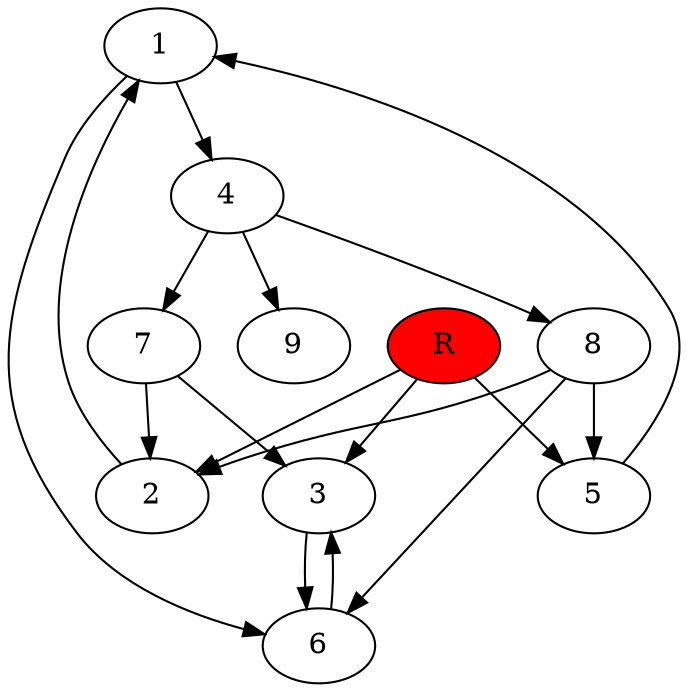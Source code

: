 digraph prb31031 {
	1
	2
	3
	4
	5
	6
	7
	8
	R [fillcolor="#ff0000" style=filled]
	1 -> 4
	1 -> 6
	2 -> 1
	3 -> 6
	4 -> 7
	4 -> 8
	4 -> 9
	5 -> 1
	6 -> 3
	7 -> 2
	7 -> 3
	8 -> 2
	8 -> 5
	8 -> 6
	R -> 2
	R -> 3
	R -> 5
}
